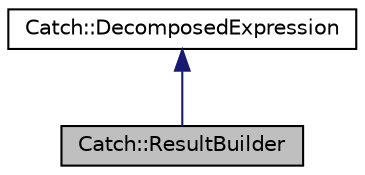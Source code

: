 digraph "Catch::ResultBuilder"
{
 // LATEX_PDF_SIZE
  edge [fontname="Helvetica",fontsize="10",labelfontname="Helvetica",labelfontsize="10"];
  node [fontname="Helvetica",fontsize="10",shape=record];
  Node1 [label="Catch::ResultBuilder",height=0.2,width=0.4,color="black", fillcolor="grey75", style="filled", fontcolor="black",tooltip=" "];
  Node2 -> Node1 [dir="back",color="midnightblue",fontsize="10",style="solid",fontname="Helvetica"];
  Node2 [label="Catch::DecomposedExpression",height=0.2,width=0.4,color="black", fillcolor="white", style="filled",URL="$d7/dd1/structCatch_1_1DecomposedExpression.html",tooltip=" "];
}
